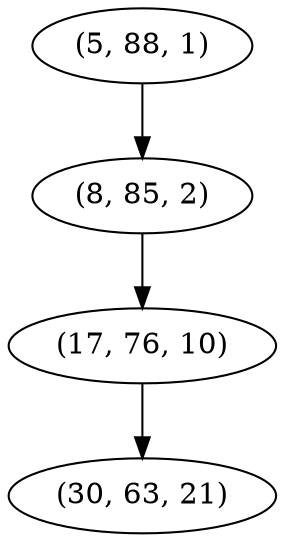 digraph tree {
    "(5, 88, 1)";
    "(8, 85, 2)";
    "(17, 76, 10)";
    "(30, 63, 21)";
    "(5, 88, 1)" -> "(8, 85, 2)";
    "(8, 85, 2)" -> "(17, 76, 10)";
    "(17, 76, 10)" -> "(30, 63, 21)";
}
